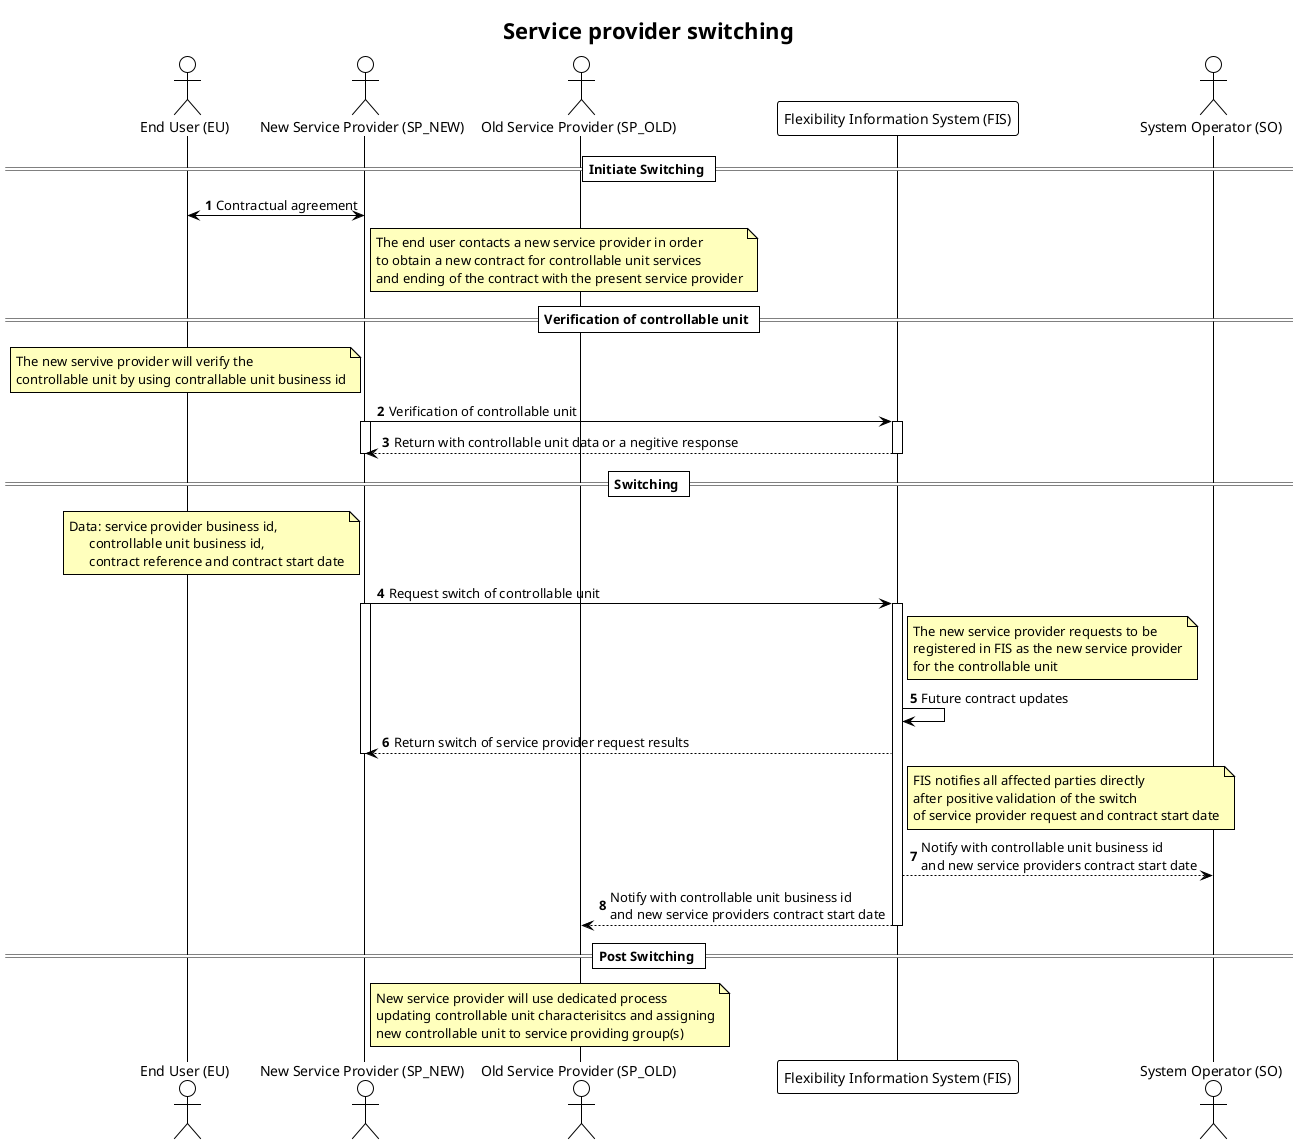 @startuml service_provider_switching
!theme plain

title Service provider switching

autonumber
skinparam note {
    BackgroundColor #FFFFBD
}

actor "End User (EU)" AS EU
actor "New Service Provider (SP_NEW)" as SP_NEW
actor "Old Service Provider (SP_OLD)" as SP_OLD
participant "Flexibility Information System (FIS)" as FIS
actor "System Operator (SO)" as SO

== Initiate Switching ==

EU <-> SP_NEW: Contractual agreement
Note right SP_NEW
    The end user contacts a new service provider in order 
    to obtain a new contract for controllable unit services 
    and ending of the contract with the present service provider
end note
== Verification of controllable unit ==

Note left SP_NEW
    The new servive provider will verify the
    controllable unit by using contrallable unit business id
end note

SP_NEW -> FIS: Verification of controllable unit
Activate SP_NEW
Activate FIS
FIS --> SP_NEW: Return with controllable unit data or a negitive response
deactivate SP_NEW
deactivate FIS
== Switching ==

Note left SP_NEW
    Data: service provider business id,
          controllable unit business id,
          contract reference and contract start date
end note

SP_NEW -> FIS: Request switch of controllable unit 
Activate SP_NEW
Activate FIS
Note right FIS
    The new service provider requests to be 
    registered in FIS as the new service provider
    for the controllable unit  
end note

FIS -> FIS: Future contract updates
FIS --> SP_NEW: Return switch of service provider request results
deactivate SP_NEW
Note right FIS
    FIS notifies all affected parties directly
    after positive validation of the switch
    of service provider request and contract start date
end note

FIS --> SO: Notify with controllable unit business id \nand new service providers contract start date
FIS --> SP_OLD: Notify with controllable unit business id \nand new service providers contract start date
deactivate FIS

== Post Switching ==
Note right SP_NEW
    New service provider will use dedicated process
    updating controllable unit characterisitcs and assigning
    new controllable unit to service providing group(s)
end note

@enduml

